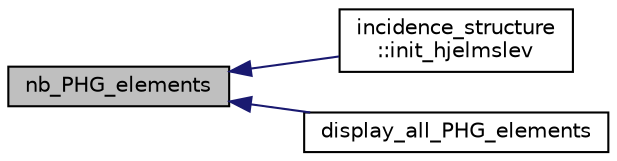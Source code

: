 digraph "nb_PHG_elements"
{
  edge [fontname="Helvetica",fontsize="10",labelfontname="Helvetica",labelfontsize="10"];
  node [fontname="Helvetica",fontsize="10",shape=record];
  rankdir="LR";
  Node2761 [label="nb_PHG_elements",height=0.2,width=0.4,color="black", fillcolor="grey75", style="filled", fontcolor="black"];
  Node2761 -> Node2762 [dir="back",color="midnightblue",fontsize="10",style="solid",fontname="Helvetica"];
  Node2762 [label="incidence_structure\l::init_hjelmslev",height=0.2,width=0.4,color="black", fillcolor="white", style="filled",URL="$da/d8a/classincidence__structure.html#a1a2747e3da4031ca577273f403346823"];
  Node2761 -> Node2763 [dir="back",color="midnightblue",fontsize="10",style="solid",fontname="Helvetica"];
  Node2763 [label="display_all_PHG_elements",height=0.2,width=0.4,color="black", fillcolor="white", style="filled",URL="$df/de4/projective_8_c.html#a7d923a53ab2450e899269b1bfffffd1e"];
}

